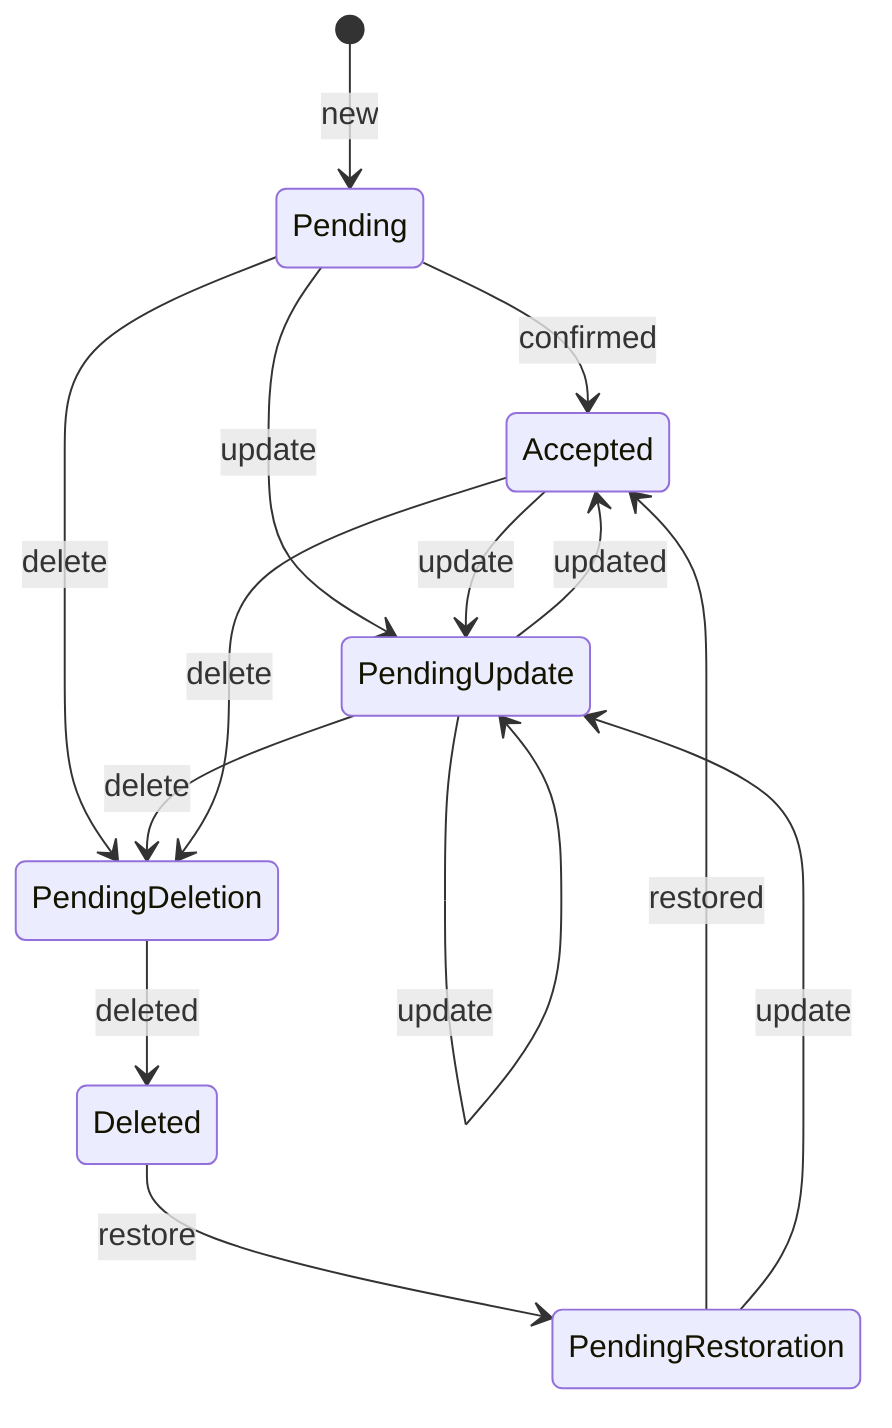 stateDiagram-v2
    [*] --> Pending: new
    Pending --> Accepted: confirmed
    Pending --> PendingUpdate: update
    Pending --> PendingDeletion: delete
    PendingUpdate --> PendingUpdate: update
    PendingUpdate --> PendingDeletion: delete
    Accepted --> PendingUpdate: update
    PendingUpdate --> Accepted: updated
    Accepted --> PendingDeletion: delete
    PendingDeletion --> Deleted: deleted
    Deleted --> PendingRestoration: restore
    PendingRestoration --> Accepted: restored
    PendingRestoration --> PendingUpdate: update